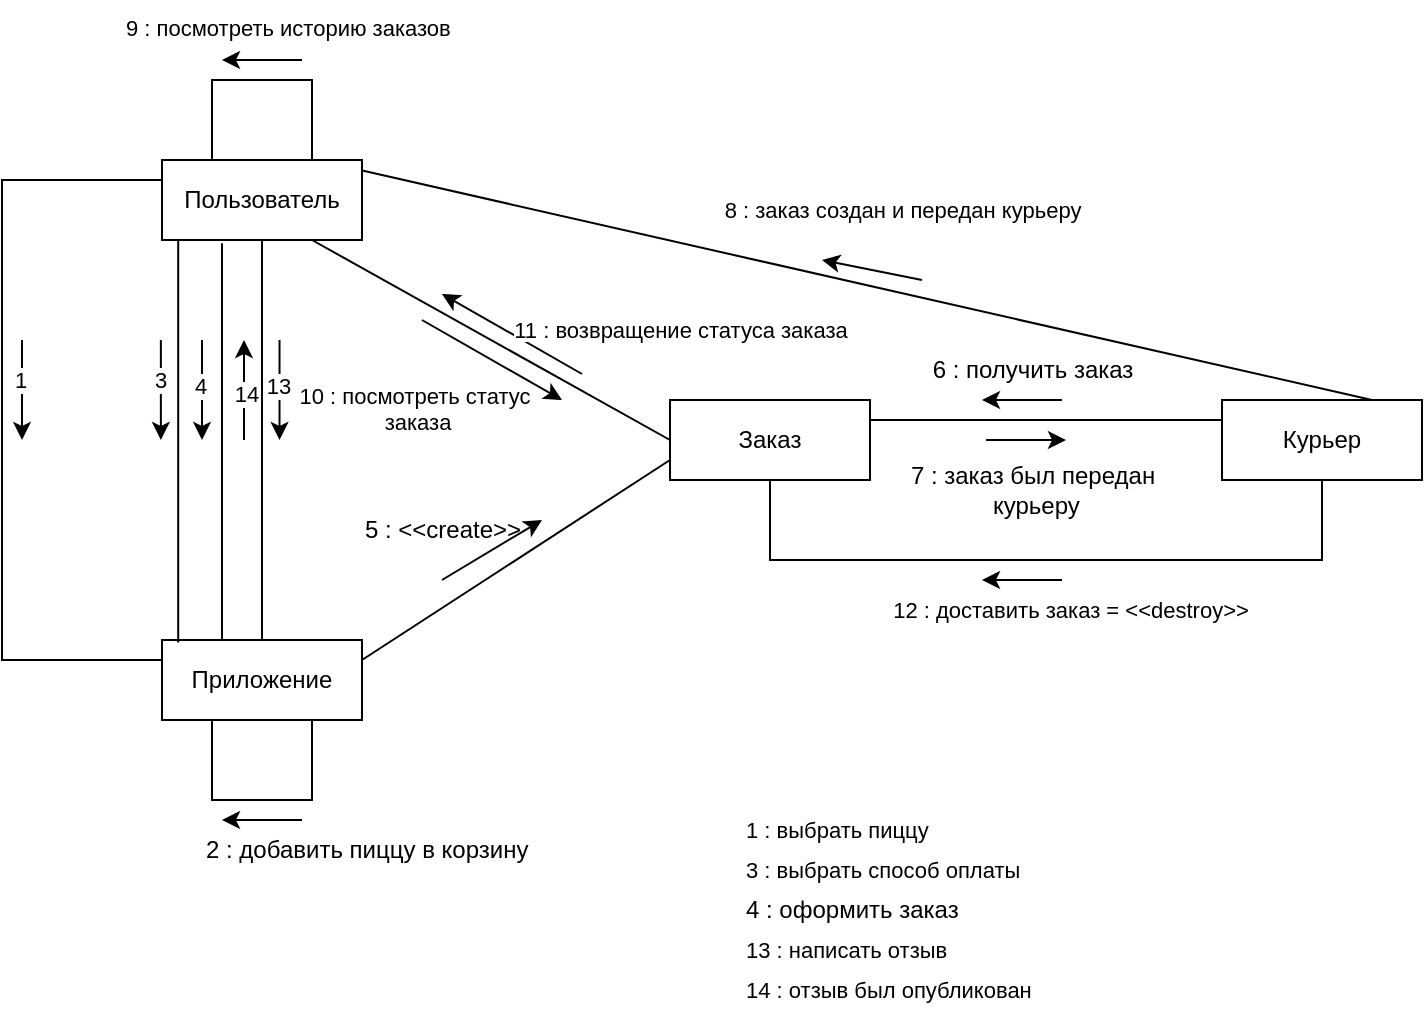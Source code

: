 <mxfile version="24.0.6" type="github">
  <diagram name="Страница — 1" id="qvXPU_ac4Wfljck9UBVI">
    <mxGraphModel dx="830" dy="1625" grid="1" gridSize="10" guides="1" tooltips="1" connect="1" arrows="1" fold="1" page="1" pageScale="1" pageWidth="827" pageHeight="1169" math="0" shadow="0">
      <root>
        <mxCell id="0" />
        <mxCell id="1" parent="0" />
        <mxCell id="-4ciE3WCKxtOSDdIdIJk-1" value="Пользователь" style="html=1;whiteSpace=wrap;" vertex="1" parent="1">
          <mxGeometry x="160" y="70" width="100" height="40" as="geometry" />
        </mxCell>
        <mxCell id="-4ciE3WCKxtOSDdIdIJk-3" value="Заказ" style="html=1;whiteSpace=wrap;" vertex="1" parent="1">
          <mxGeometry x="414" y="190" width="100" height="40" as="geometry" />
        </mxCell>
        <mxCell id="-4ciE3WCKxtOSDdIdIJk-4" value="Курьер" style="html=1;whiteSpace=wrap;" vertex="1" parent="1">
          <mxGeometry x="690" y="190" width="100" height="40" as="geometry" />
        </mxCell>
        <mxCell id="-4ciE3WCKxtOSDdIdIJk-5" value="Приложение" style="html=1;whiteSpace=wrap;" vertex="1" parent="1">
          <mxGeometry x="160" y="310" width="100" height="40" as="geometry" />
        </mxCell>
        <mxCell id="-4ciE3WCKxtOSDdIdIJk-12" value="" style="endArrow=none;html=1;rounded=0;exitX=1;exitY=0.25;exitDx=0;exitDy=0;entryX=0;entryY=0.75;entryDx=0;entryDy=0;" edge="1" parent="1" source="-4ciE3WCKxtOSDdIdIJk-5" target="-4ciE3WCKxtOSDdIdIJk-3">
          <mxGeometry width="50" height="50" relative="1" as="geometry">
            <mxPoint x="330" y="300" as="sourcePoint" />
            <mxPoint x="380" y="250" as="targetPoint" />
          </mxGeometry>
        </mxCell>
        <mxCell id="-4ciE3WCKxtOSDdIdIJk-13" value="" style="endArrow=none;html=1;rounded=0;exitX=0.396;exitY=1.02;exitDx=0;exitDy=0;entryX=0.396;entryY=-0.02;entryDx=0;entryDy=0;exitPerimeter=0;entryPerimeter=0;" edge="1" parent="1">
          <mxGeometry width="50" height="50" relative="1" as="geometry">
            <mxPoint x="190.0" y="111.6" as="sourcePoint" />
            <mxPoint x="190.0" y="310.0" as="targetPoint" />
          </mxGeometry>
        </mxCell>
        <mxCell id="-4ciE3WCKxtOSDdIdIJk-21" value="" style="endArrow=none;html=1;rounded=0;exitX=1;exitY=0.25;exitDx=0;exitDy=0;entryX=0;entryY=0.25;entryDx=0;entryDy=0;" edge="1" parent="1" source="-4ciE3WCKxtOSDdIdIJk-3" target="-4ciE3WCKxtOSDdIdIJk-4">
          <mxGeometry width="50" height="50" relative="1" as="geometry">
            <mxPoint x="400" y="240" as="sourcePoint" />
            <mxPoint x="554" y="140" as="targetPoint" />
          </mxGeometry>
        </mxCell>
        <mxCell id="-4ciE3WCKxtOSDdIdIJk-22" value="4 : оформить заказ" style="text;html=1;align=left;verticalAlign=middle;resizable=0;points=[];autosize=1;strokeColor=none;fillColor=none;" vertex="1" parent="1">
          <mxGeometry x="450" y="430" width="130" height="30" as="geometry" />
        </mxCell>
        <mxCell id="-4ciE3WCKxtOSDdIdIJk-28" value="5 : &amp;lt;&amp;lt;create&amp;gt;&amp;gt;" style="text;html=1;align=center;verticalAlign=middle;resizable=0;points=[];autosize=1;strokeColor=none;fillColor=none;labelBackgroundColor=default;" vertex="1" parent="1">
          <mxGeometry x="250" y="240" width="100" height="30" as="geometry" />
        </mxCell>
        <mxCell id="-4ciE3WCKxtOSDdIdIJk-29" value="" style="endArrow=classic;html=1;rounded=0;" edge="1" parent="1">
          <mxGeometry width="50" height="50" relative="1" as="geometry">
            <mxPoint x="300" y="280" as="sourcePoint" />
            <mxPoint x="350" y="250" as="targetPoint" />
          </mxGeometry>
        </mxCell>
        <mxCell id="-4ciE3WCKxtOSDdIdIJk-30" value="" style="endArrow=classic;html=1;rounded=0;" edge="1" parent="1">
          <mxGeometry width="50" height="50" relative="1" as="geometry">
            <mxPoint x="610" y="190" as="sourcePoint" />
            <mxPoint x="570" y="190" as="targetPoint" />
          </mxGeometry>
        </mxCell>
        <mxCell id="-4ciE3WCKxtOSDdIdIJk-31" value="" style="endArrow=classic;html=1;rounded=0;" edge="1" parent="1">
          <mxGeometry width="50" height="50" relative="1" as="geometry">
            <mxPoint x="572" y="210" as="sourcePoint" />
            <mxPoint x="612" y="210" as="targetPoint" />
          </mxGeometry>
        </mxCell>
        <mxCell id="-4ciE3WCKxtOSDdIdIJk-32" value="6 : получить заказ" style="text;html=1;align=center;verticalAlign=middle;resizable=0;points=[];autosize=1;strokeColor=none;fillColor=none;" vertex="1" parent="1">
          <mxGeometry x="535" y="160" width="120" height="30" as="geometry" />
        </mxCell>
        <mxCell id="-4ciE3WCKxtOSDdIdIJk-33" value="7 : заказ был передан&lt;div&gt;&amp;nbsp;курьеру&lt;/div&gt;" style="text;html=1;align=center;verticalAlign=middle;resizable=0;points=[];autosize=1;strokeColor=none;fillColor=none;" vertex="1" parent="1">
          <mxGeometry x="520" y="215" width="150" height="40" as="geometry" />
        </mxCell>
        <mxCell id="-4ciE3WCKxtOSDdIdIJk-35" value="" style="endArrow=none;html=1;rounded=0;exitX=1.001;exitY=0.132;exitDx=0;exitDy=0;entryX=0.75;entryY=0;entryDx=0;entryDy=0;exitPerimeter=0;" edge="1" parent="1" source="-4ciE3WCKxtOSDdIdIJk-1" target="-4ciE3WCKxtOSDdIdIJk-4">
          <mxGeometry width="50" height="50" relative="1" as="geometry">
            <mxPoint x="560" y="120" as="sourcePoint" />
            <mxPoint x="736" y="120" as="targetPoint" />
          </mxGeometry>
        </mxCell>
        <mxCell id="-4ciE3WCKxtOSDdIdIJk-36" value="" style="endArrow=classic;html=1;rounded=0;" edge="1" parent="1">
          <mxGeometry width="50" height="50" relative="1" as="geometry">
            <mxPoint x="540" y="130" as="sourcePoint" />
            <mxPoint x="490" y="120" as="targetPoint" />
          </mxGeometry>
        </mxCell>
        <mxCell id="-4ciE3WCKxtOSDdIdIJk-37" value="&lt;span style=&quot;font-size: 11px; background-color: rgb(255, 255, 255);&quot;&gt;8 : заказ создан и передан курьеру&lt;/span&gt;" style="text;html=1;align=center;verticalAlign=middle;resizable=0;points=[];autosize=1;strokeColor=none;fillColor=none;" vertex="1" parent="1">
          <mxGeometry x="430" y="80" width="200" height="30" as="geometry" />
        </mxCell>
        <mxCell id="-4ciE3WCKxtOSDdIdIJk-38" value="" style="endArrow=classic;html=1;rounded=0;" edge="1" parent="1">
          <mxGeometry width="50" height="50" relative="1" as="geometry">
            <mxPoint x="180" y="160" as="sourcePoint" />
            <mxPoint x="180" y="210" as="targetPoint" />
            <Array as="points">
              <mxPoint x="180" y="190" />
            </Array>
          </mxGeometry>
        </mxCell>
        <mxCell id="-4ciE3WCKxtOSDdIdIJk-56" value="4" style="edgeLabel;html=1;align=center;verticalAlign=middle;resizable=0;points=[];" vertex="1" connectable="0" parent="-4ciE3WCKxtOSDdIdIJk-38">
          <mxGeometry x="-0.088" y="-1" relative="1" as="geometry">
            <mxPoint as="offset" />
          </mxGeometry>
        </mxCell>
        <mxCell id="-4ciE3WCKxtOSDdIdIJk-39" value="&lt;span style=&quot;font-size: 11px; background-color: rgb(255, 255, 255);&quot;&gt;10 : посмотреть статус&lt;/span&gt;&lt;div style=&quot;font-size: 11px;&quot;&gt;&amp;nbsp;заказа&lt;/div&gt;" style="text;html=1;align=center;verticalAlign=middle;resizable=0;points=[];autosize=1;strokeColor=none;fillColor=none;" vertex="1" parent="1">
          <mxGeometry x="216" y="174" width="140" height="40" as="geometry" />
        </mxCell>
        <mxCell id="-4ciE3WCKxtOSDdIdIJk-40" value="" style="endArrow=none;html=1;rounded=0;exitX=0.75;exitY=1;exitDx=0;exitDy=0;entryX=0;entryY=0.5;entryDx=0;entryDy=0;" edge="1" parent="1" source="-4ciE3WCKxtOSDdIdIJk-1" target="-4ciE3WCKxtOSDdIdIJk-3">
          <mxGeometry width="50" height="50" relative="1" as="geometry">
            <mxPoint x="290" y="350" as="sourcePoint" />
            <mxPoint x="444" y="250" as="targetPoint" />
          </mxGeometry>
        </mxCell>
        <mxCell id="-4ciE3WCKxtOSDdIdIJk-42" value="" style="endArrow=classic;html=1;rounded=0;" edge="1" parent="1">
          <mxGeometry width="50" height="50" relative="1" as="geometry">
            <mxPoint x="290" y="150" as="sourcePoint" />
            <mxPoint x="360" y="190" as="targetPoint" />
          </mxGeometry>
        </mxCell>
        <mxCell id="-4ciE3WCKxtOSDdIdIJk-43" value="" style="endArrow=classic;html=1;rounded=0;" edge="1" parent="1">
          <mxGeometry width="50" height="50" relative="1" as="geometry">
            <mxPoint x="370" y="177" as="sourcePoint" />
            <mxPoint x="300" y="137" as="targetPoint" />
          </mxGeometry>
        </mxCell>
        <mxCell id="-4ciE3WCKxtOSDdIdIJk-45" value="&lt;span style=&quot;color: rgba(0, 0, 0, 0); font-family: monospace; font-size: 0px; text-align: start;&quot;&gt;%3CmxGraphModel%3E%3Croot%3E%3CmxCell%20id%3D%220%22%2F%3E%3CmxCell%20id%3D%221%22%20parent%3D%220%22%2F%3E%3CmxCell%20id%3D%222%22%20value%3D%22%22%20style%3D%22endArrow%3Dclassic%3Bhtml%3D1%3Brounded%3D0%3B%22%20edge%3D%221%22%20parent%3D%221%22%3E%3CmxGeometry%20width%3D%2250%22%20height%3D%2250%22%20relative%3D%221%22%20as%3D%22geometry%22%3E%3CmxPoint%20x%3D%22290%22%20y%3D%22150%22%20as%3D%22sourcePoint%22%2F%3E%3CmxPoint%20x%3D%22360%22%20y%3D%22190%22%20as%3D%22targetPoint%22%2F%3E%3C%2FmxGeometry%3E%3C%2FmxCell%3E%3C%2Froot%3E%3C%2FmxGraphModel%3E&lt;/span&gt;&lt;span style=&quot;font-size: 11px; background-color: rgb(255, 255, 255);&quot;&gt;11 : возвращение статуса заказа&lt;/span&gt;" style="text;html=1;align=center;verticalAlign=middle;resizable=0;points=[];autosize=1;strokeColor=none;fillColor=none;" vertex="1" parent="1">
          <mxGeometry x="324" y="140" width="190" height="30" as="geometry" />
        </mxCell>
        <mxCell id="-4ciE3WCKxtOSDdIdIJk-46" value="" style="endArrow=none;html=1;rounded=0;exitX=0;exitY=0.25;exitDx=0;exitDy=0;entryX=0;entryY=0.25;entryDx=0;entryDy=0;" edge="1" parent="1" source="-4ciE3WCKxtOSDdIdIJk-5" target="-4ciE3WCKxtOSDdIdIJk-1">
          <mxGeometry width="50" height="50" relative="1" as="geometry">
            <mxPoint x="70" y="290" as="sourcePoint" />
            <mxPoint x="80" y="80" as="targetPoint" />
            <Array as="points">
              <mxPoint x="80" y="320" />
              <mxPoint x="80" y="80" />
            </Array>
          </mxGeometry>
        </mxCell>
        <mxCell id="-4ciE3WCKxtOSDdIdIJk-47" value="" style="endArrow=classic;html=1;rounded=0;" edge="1" parent="1">
          <mxGeometry width="50" height="50" relative="1" as="geometry">
            <mxPoint x="230" y="400" as="sourcePoint" />
            <mxPoint x="190" y="400" as="targetPoint" />
          </mxGeometry>
        </mxCell>
        <mxCell id="-4ciE3WCKxtOSDdIdIJk-48" value="" style="endArrow=classic;html=1;rounded=0;" edge="1" parent="1">
          <mxGeometry width="50" height="50" relative="1" as="geometry">
            <mxPoint x="90" y="160" as="sourcePoint" />
            <mxPoint x="90" y="210" as="targetPoint" />
          </mxGeometry>
        </mxCell>
        <mxCell id="-4ciE3WCKxtOSDdIdIJk-49" value="1" style="edgeLabel;html=1;align=center;verticalAlign=middle;resizable=0;points=[];" vertex="1" connectable="0" parent="-4ciE3WCKxtOSDdIdIJk-48">
          <mxGeometry x="-0.206" y="-1" relative="1" as="geometry">
            <mxPoint as="offset" />
          </mxGeometry>
        </mxCell>
        <mxCell id="-4ciE3WCKxtOSDdIdIJk-51" value="" style="endArrow=none;html=1;rounded=0;exitX=0.081;exitY=0.032;exitDx=0;exitDy=0;exitPerimeter=0;entryX=0.081;entryY=0.989;entryDx=0;entryDy=0;entryPerimeter=0;" edge="1" parent="1" source="-4ciE3WCKxtOSDdIdIJk-5" target="-4ciE3WCKxtOSDdIdIJk-1">
          <mxGeometry width="50" height="50" relative="1" as="geometry">
            <mxPoint x="150" y="280" as="sourcePoint" />
            <mxPoint x="200" y="230" as="targetPoint" />
          </mxGeometry>
        </mxCell>
        <mxCell id="-4ciE3WCKxtOSDdIdIJk-52" value="" style="endArrow=classic;html=1;rounded=0;" edge="1" parent="1">
          <mxGeometry width="50" height="50" relative="1" as="geometry">
            <mxPoint x="159.43" y="160" as="sourcePoint" />
            <mxPoint x="159.43" y="210" as="targetPoint" />
          </mxGeometry>
        </mxCell>
        <mxCell id="-4ciE3WCKxtOSDdIdIJk-54" value="3" style="edgeLabel;html=1;align=center;verticalAlign=middle;resizable=0;points=[];" vertex="1" connectable="0" parent="-4ciE3WCKxtOSDdIdIJk-52">
          <mxGeometry x="-0.206" y="1" relative="1" as="geometry">
            <mxPoint x="-2" as="offset" />
          </mxGeometry>
        </mxCell>
        <mxCell id="-4ciE3WCKxtOSDdIdIJk-55" value="" style="endArrow=none;html=1;rounded=0;entryX=0.25;entryY=1;entryDx=0;entryDy=0;exitX=0.75;exitY=1;exitDx=0;exitDy=0;" edge="1" parent="1" source="-4ciE3WCKxtOSDdIdIJk-5" target="-4ciE3WCKxtOSDdIdIJk-5">
          <mxGeometry width="50" height="50" relative="1" as="geometry">
            <mxPoint x="220" y="390" as="sourcePoint" />
            <mxPoint x="210" y="370" as="targetPoint" />
            <Array as="points">
              <mxPoint x="235" y="390" />
              <mxPoint x="185" y="390" />
            </Array>
          </mxGeometry>
        </mxCell>
        <mxCell id="-4ciE3WCKxtOSDdIdIJk-58" value="&lt;span style=&quot;font-size: 11px; background-color: rgb(255, 255, 255);&quot;&gt;1 : выбрать пиццу&lt;/span&gt;" style="text;html=1;align=left;verticalAlign=middle;resizable=0;points=[];autosize=1;strokeColor=none;fillColor=none;" vertex="1" parent="1">
          <mxGeometry x="450" y="390" width="110" height="30" as="geometry" />
        </mxCell>
        <mxCell id="-4ciE3WCKxtOSDdIdIJk-59" value="&lt;span style=&quot;font-size: 11px; background-color: rgb(255, 255, 255);&quot;&gt;3 : выбрать способ оплаты&lt;/span&gt;" style="text;html=1;align=left;verticalAlign=middle;resizable=0;points=[];autosize=1;strokeColor=none;fillColor=none;" vertex="1" parent="1">
          <mxGeometry x="450" y="410" width="160" height="30" as="geometry" />
        </mxCell>
        <mxCell id="-4ciE3WCKxtOSDdIdIJk-61" value="2 : добавить пиццу&amp;nbsp;&lt;span style=&quot;background-color: initial;&quot;&gt;в корзину&lt;/span&gt;" style="text;html=1;align=left;verticalAlign=middle;resizable=0;points=[];autosize=1;strokeColor=none;fillColor=none;" vertex="1" parent="1">
          <mxGeometry x="180" y="400" width="180" height="30" as="geometry" />
        </mxCell>
        <mxCell id="-4ciE3WCKxtOSDdIdIJk-62" value="&lt;span style=&quot;color: rgb(0, 0, 0); font-family: Helvetica; font-size: 11px; font-style: normal; font-variant-ligatures: normal; font-variant-caps: normal; font-weight: 400; letter-spacing: normal; orphans: 2; text-align: center; text-indent: 0px; text-transform: none; widows: 2; word-spacing: 0px; -webkit-text-stroke-width: 0px; white-space: nowrap; background-color: rgb(255, 255, 255); text-decoration-thickness: initial; text-decoration-style: initial; text-decoration-color: initial; display: inline !important; float: none;&quot;&gt;9 : посмотреть историю&amp;nbsp;&lt;/span&gt;&lt;span style=&quot;font-size: 11px; text-align: center; text-wrap: nowrap; background-color: initial;&quot;&gt;заказов&lt;/span&gt;" style="text;whiteSpace=wrap;html=1;" vertex="1" parent="1">
          <mxGeometry x="140" y="-10" width="150" height="50" as="geometry" />
        </mxCell>
        <mxCell id="-4ciE3WCKxtOSDdIdIJk-63" value="" style="endArrow=none;html=1;rounded=0;entryX=0.25;entryY=0;entryDx=0;entryDy=0;exitX=0.75;exitY=0;exitDx=0;exitDy=0;" edge="1" parent="1" source="-4ciE3WCKxtOSDdIdIJk-1" target="-4ciE3WCKxtOSDdIdIJk-1">
          <mxGeometry width="50" height="50" relative="1" as="geometry">
            <mxPoint x="220" y="-10" as="sourcePoint" />
            <mxPoint x="170" y="-10" as="targetPoint" />
            <Array as="points">
              <mxPoint x="235" y="30" />
              <mxPoint x="185" y="30" />
            </Array>
          </mxGeometry>
        </mxCell>
        <mxCell id="-4ciE3WCKxtOSDdIdIJk-64" value="" style="endArrow=classic;html=1;rounded=0;" edge="1" parent="1">
          <mxGeometry width="50" height="50" relative="1" as="geometry">
            <mxPoint x="230" y="20" as="sourcePoint" />
            <mxPoint x="190" y="20" as="targetPoint" />
          </mxGeometry>
        </mxCell>
        <mxCell id="-4ciE3WCKxtOSDdIdIJk-65" value="" style="endArrow=none;html=1;rounded=0;entryX=0.5;entryY=1;entryDx=0;entryDy=0;exitX=0.5;exitY=1;exitDx=0;exitDy=0;" edge="1" parent="1" source="-4ciE3WCKxtOSDdIdIJk-3" target="-4ciE3WCKxtOSDdIdIJk-4">
          <mxGeometry width="50" height="50" relative="1" as="geometry">
            <mxPoint x="480" y="260" as="sourcePoint" />
            <mxPoint x="690" y="260" as="targetPoint" />
            <Array as="points">
              <mxPoint x="464" y="270" />
              <mxPoint x="740" y="270" />
            </Array>
          </mxGeometry>
        </mxCell>
        <mxCell id="-4ciE3WCKxtOSDdIdIJk-66" value="&lt;span style=&quot;font-size: 11px; background-color: rgb(255, 255, 255);&quot;&gt;12 : доставить заказ = &amp;lt;&amp;lt;destroy&amp;gt;&amp;gt;&lt;/span&gt;" style="text;html=1;align=center;verticalAlign=middle;resizable=0;points=[];autosize=1;strokeColor=none;fillColor=none;" vertex="1" parent="1">
          <mxGeometry x="514" y="280" width="200" height="30" as="geometry" />
        </mxCell>
        <mxCell id="-4ciE3WCKxtOSDdIdIJk-67" value="" style="endArrow=classic;html=1;rounded=0;" edge="1" parent="1">
          <mxGeometry width="50" height="50" relative="1" as="geometry">
            <mxPoint x="610" y="280" as="sourcePoint" />
            <mxPoint x="570" y="280" as="targetPoint" />
          </mxGeometry>
        </mxCell>
        <mxCell id="-4ciE3WCKxtOSDdIdIJk-68" value="" style="endArrow=none;html=1;rounded=0;entryX=0.5;entryY=1;entryDx=0;entryDy=0;exitX=0.5;exitY=0;exitDx=0;exitDy=0;" edge="1" parent="1" source="-4ciE3WCKxtOSDdIdIJk-5" target="-4ciE3WCKxtOSDdIdIJk-1">
          <mxGeometry width="50" height="50" relative="1" as="geometry">
            <mxPoint x="210" y="270" as="sourcePoint" />
            <mxPoint x="260" y="220" as="targetPoint" />
          </mxGeometry>
        </mxCell>
        <mxCell id="-4ciE3WCKxtOSDdIdIJk-69" value="" style="endArrow=classic;html=1;rounded=0;" edge="1" parent="1">
          <mxGeometry width="50" height="50" relative="1" as="geometry">
            <mxPoint x="218.76" y="160" as="sourcePoint" />
            <mxPoint x="218.76" y="210" as="targetPoint" />
            <Array as="points">
              <mxPoint x="218.76" y="190" />
            </Array>
          </mxGeometry>
        </mxCell>
        <mxCell id="-4ciE3WCKxtOSDdIdIJk-70" value="13" style="edgeLabel;html=1;align=center;verticalAlign=middle;resizable=0;points=[];" vertex="1" connectable="0" parent="-4ciE3WCKxtOSDdIdIJk-69">
          <mxGeometry x="-0.088" y="-1" relative="1" as="geometry">
            <mxPoint as="offset" />
          </mxGeometry>
        </mxCell>
        <mxCell id="-4ciE3WCKxtOSDdIdIJk-71" value="" style="endArrow=classic;html=1;rounded=0;" edge="1" parent="1">
          <mxGeometry width="50" height="50" relative="1" as="geometry">
            <mxPoint x="201" y="210" as="sourcePoint" />
            <mxPoint x="201" y="160" as="targetPoint" />
            <Array as="points">
              <mxPoint x="201" y="195" />
            </Array>
          </mxGeometry>
        </mxCell>
        <mxCell id="-4ciE3WCKxtOSDdIdIJk-72" value="14" style="edgeLabel;html=1;align=center;verticalAlign=middle;resizable=0;points=[];" vertex="1" connectable="0" parent="-4ciE3WCKxtOSDdIdIJk-71">
          <mxGeometry x="-0.088" y="-1" relative="1" as="geometry">
            <mxPoint as="offset" />
          </mxGeometry>
        </mxCell>
        <mxCell id="-4ciE3WCKxtOSDdIdIJk-73" value="&lt;span style=&quot;font-size: 11px; background-color: rgb(255, 255, 255);&quot;&gt;13 : написать отзыв&lt;/span&gt;" style="text;html=1;align=left;verticalAlign=middle;resizable=0;points=[];autosize=1;strokeColor=none;fillColor=none;" vertex="1" parent="1">
          <mxGeometry x="450" y="450" width="120" height="30" as="geometry" />
        </mxCell>
        <mxCell id="-4ciE3WCKxtOSDdIdIJk-74" value="&lt;span style=&quot;font-size: 11px; background-color: rgb(255, 255, 255);&quot;&gt;14 : отзыв был опубликован&lt;/span&gt;" style="text;html=1;align=left;verticalAlign=middle;resizable=0;points=[];autosize=1;strokeColor=none;fillColor=none;" vertex="1" parent="1">
          <mxGeometry x="450" y="470" width="170" height="30" as="geometry" />
        </mxCell>
      </root>
    </mxGraphModel>
  </diagram>
</mxfile>
